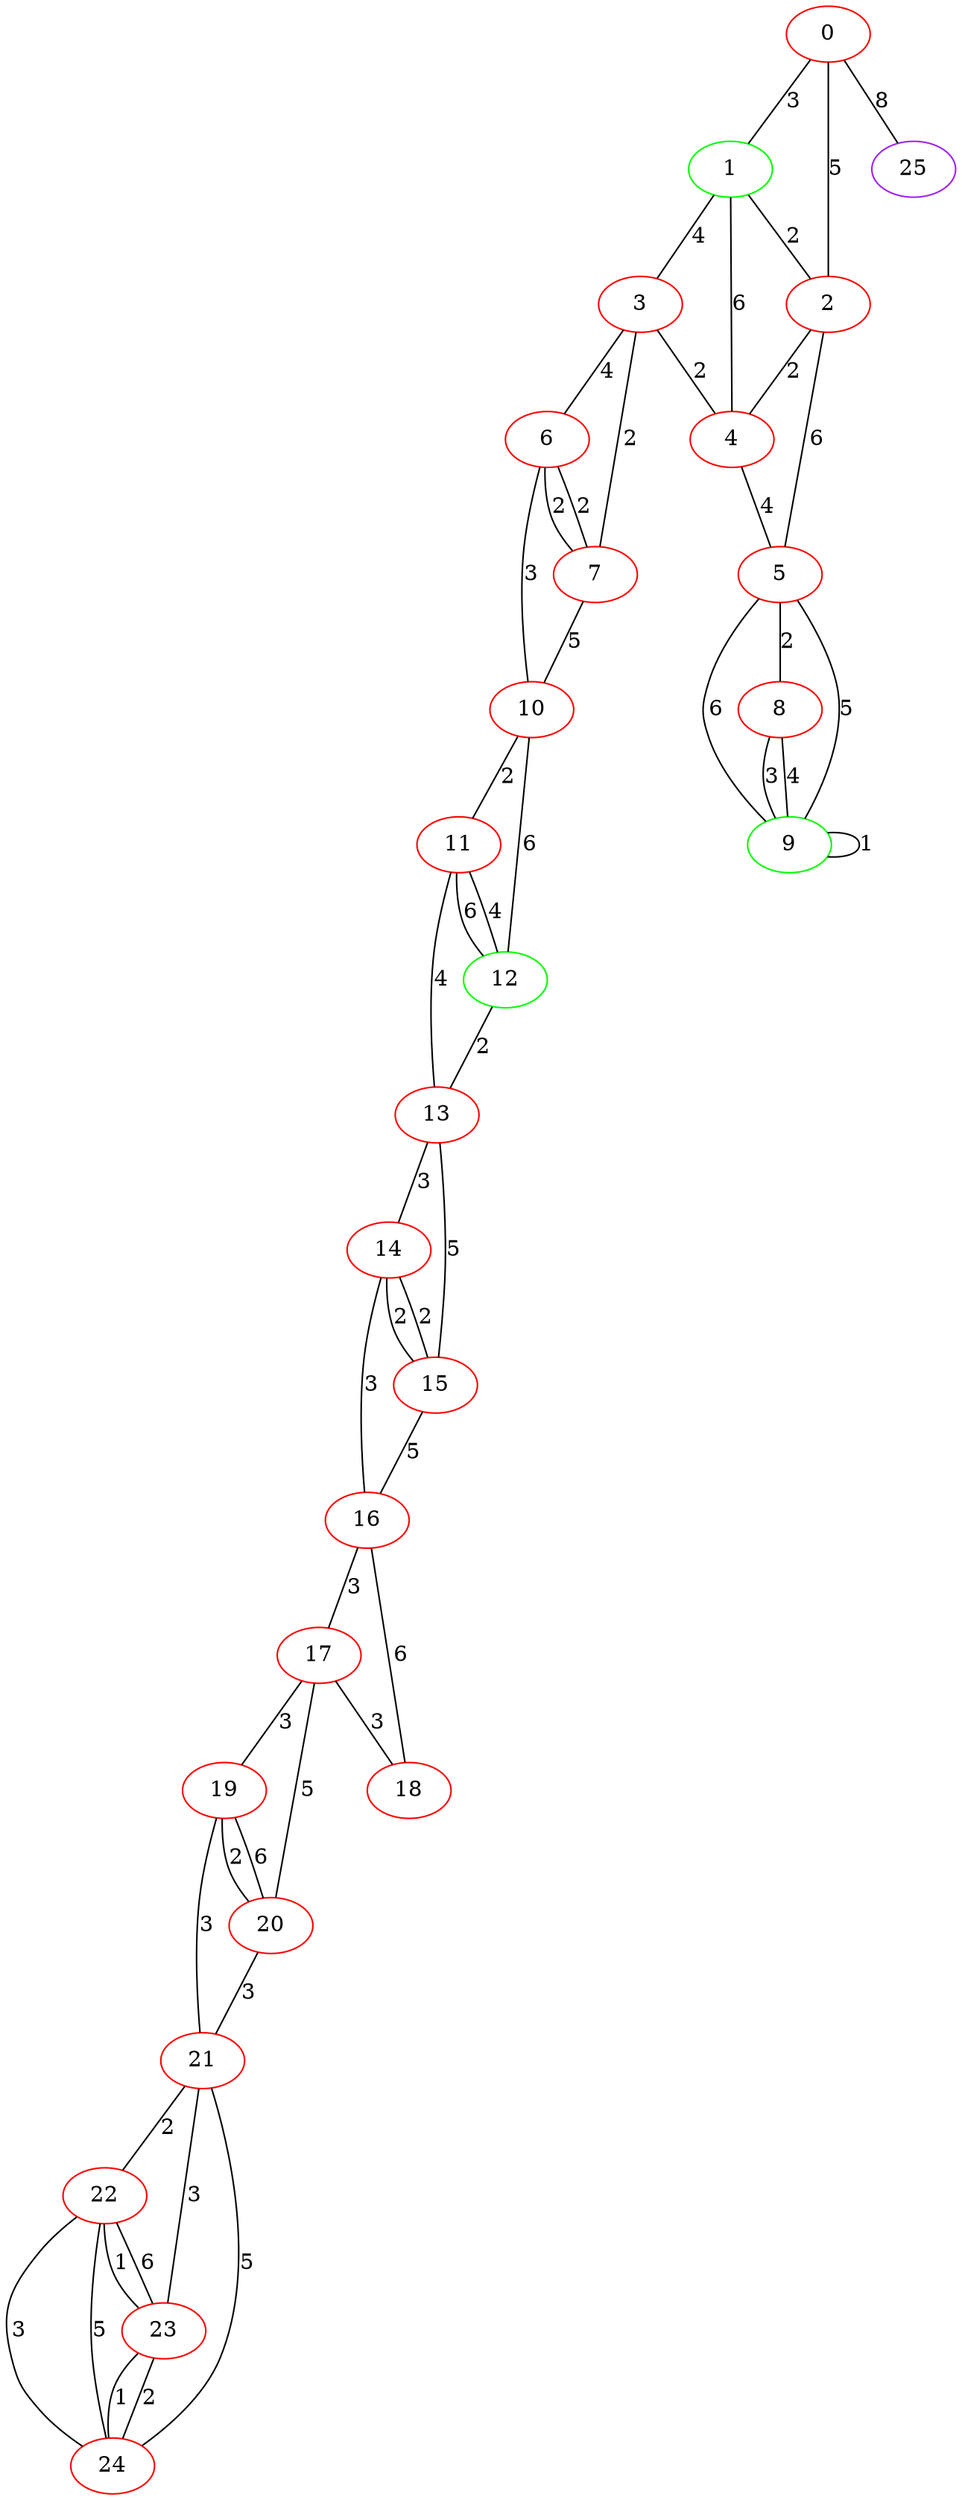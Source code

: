 graph "" {
0 [color=red, weight=1];
1 [color=green, weight=2];
2 [color=red, weight=1];
3 [color=red, weight=1];
4 [color=red, weight=1];
5 [color=red, weight=1];
6 [color=red, weight=1];
7 [color=red, weight=1];
8 [color=red, weight=1];
9 [color=green, weight=2];
10 [color=red, weight=1];
11 [color=red, weight=1];
12 [color=green, weight=2];
13 [color=red, weight=1];
14 [color=red, weight=1];
15 [color=red, weight=1];
16 [color=red, weight=1];
17 [color=red, weight=1];
18 [color=red, weight=1];
19 [color=red, weight=1];
20 [color=red, weight=1];
21 [color=red, weight=1];
22 [color=red, weight=1];
23 [color=red, weight=1];
24 [color=red, weight=1];
25 [color=purple, weight=4];
0 -- 1  [key=0, label=3];
0 -- 2  [key=0, label=5];
0 -- 25  [key=0, label=8];
1 -- 2  [key=0, label=2];
1 -- 3  [key=0, label=4];
1 -- 4  [key=0, label=6];
2 -- 4  [key=0, label=2];
2 -- 5  [key=0, label=6];
3 -- 4  [key=0, label=2];
3 -- 6  [key=0, label=4];
3 -- 7  [key=0, label=2];
4 -- 5  [key=0, label=4];
5 -- 8  [key=0, label=2];
5 -- 9  [key=0, label=5];
5 -- 9  [key=1, label=6];
6 -- 10  [key=0, label=3];
6 -- 7  [key=0, label=2];
6 -- 7  [key=1, label=2];
7 -- 10  [key=0, label=5];
8 -- 9  [key=0, label=3];
8 -- 9  [key=1, label=4];
9 -- 9  [key=0, label=1];
10 -- 11  [key=0, label=2];
10 -- 12  [key=0, label=6];
11 -- 12  [key=0, label=4];
11 -- 12  [key=1, label=6];
11 -- 13  [key=0, label=4];
12 -- 13  [key=0, label=2];
13 -- 14  [key=0, label=3];
13 -- 15  [key=0, label=5];
14 -- 16  [key=0, label=3];
14 -- 15  [key=0, label=2];
14 -- 15  [key=1, label=2];
15 -- 16  [key=0, label=5];
16 -- 17  [key=0, label=3];
16 -- 18  [key=0, label=6];
17 -- 18  [key=0, label=3];
17 -- 19  [key=0, label=3];
17 -- 20  [key=0, label=5];
19 -- 20  [key=0, label=6];
19 -- 20  [key=1, label=2];
19 -- 21  [key=0, label=3];
20 -- 21  [key=0, label=3];
21 -- 24  [key=0, label=5];
21 -- 22  [key=0, label=2];
21 -- 23  [key=0, label=3];
22 -- 24  [key=0, label=3];
22 -- 24  [key=1, label=5];
22 -- 23  [key=0, label=1];
22 -- 23  [key=1, label=6];
23 -- 24  [key=0, label=2];
23 -- 24  [key=1, label=1];
}

